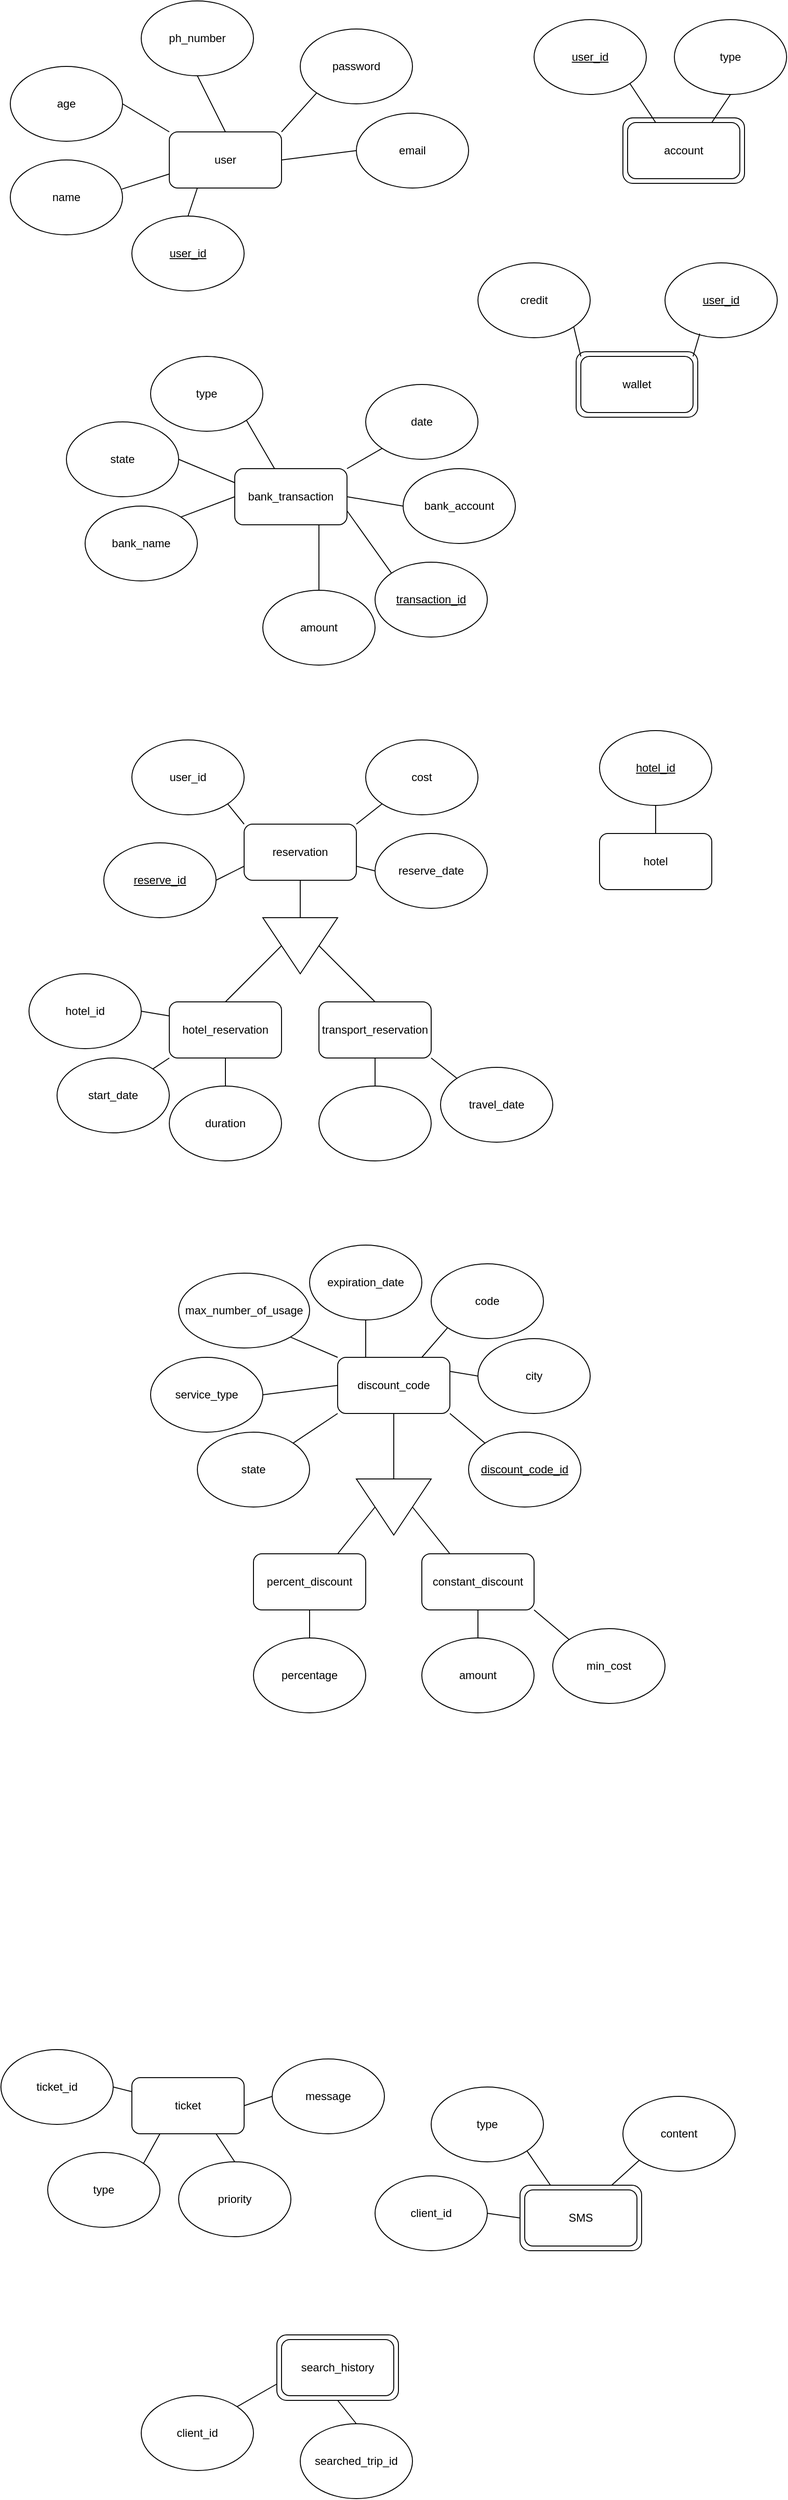 <mxfile version="24.4.4" type="device">
  <diagram name="Page-1" id="wu-lQBzKNbbnTDDUON1f">
    <mxGraphModel dx="1000" dy="538" grid="1" gridSize="10" guides="1" tooltips="1" connect="1" arrows="1" fold="1" page="1" pageScale="1" pageWidth="850" pageHeight="1100" math="0" shadow="0">
      <root>
        <mxCell id="0" />
        <mxCell id="1" parent="0" />
        <mxCell id="46MIYXv6gdJtNuSLJBxN-1" value="user" style="rounded=1;whiteSpace=wrap;html=1;" parent="1" vertex="1">
          <mxGeometry x="190" y="160" width="120" height="60" as="geometry" />
        </mxCell>
        <mxCell id="46MIYXv6gdJtNuSLJBxN-2" value="ph_number" style="ellipse;whiteSpace=wrap;html=1;" parent="1" vertex="1">
          <mxGeometry x="160" y="20" width="120" height="80" as="geometry" />
        </mxCell>
        <mxCell id="46MIYXv6gdJtNuSLJBxN-3" value="password" style="ellipse;whiteSpace=wrap;html=1;" parent="1" vertex="1">
          <mxGeometry x="330" y="50" width="120" height="80" as="geometry" />
        </mxCell>
        <mxCell id="46MIYXv6gdJtNuSLJBxN-4" value="name" style="ellipse;whiteSpace=wrap;html=1;" parent="1" vertex="1">
          <mxGeometry x="20" y="190" width="120" height="80" as="geometry" />
        </mxCell>
        <mxCell id="46MIYXv6gdJtNuSLJBxN-5" value="email" style="ellipse;whiteSpace=wrap;html=1;" parent="1" vertex="1">
          <mxGeometry x="390" y="140" width="120" height="80" as="geometry" />
        </mxCell>
        <mxCell id="46MIYXv6gdJtNuSLJBxN-6" value="age" style="ellipse;whiteSpace=wrap;html=1;" parent="1" vertex="1">
          <mxGeometry x="20" y="90" width="120" height="80" as="geometry" />
        </mxCell>
        <mxCell id="46MIYXv6gdJtNuSLJBxN-8" value="" style="endArrow=none;html=1;rounded=0;exitX=0;exitY=0.75;exitDx=0;exitDy=0;entryX=0.993;entryY=0.39;entryDx=0;entryDy=0;entryPerimeter=0;" parent="1" source="46MIYXv6gdJtNuSLJBxN-1" target="46MIYXv6gdJtNuSLJBxN-4" edge="1">
          <mxGeometry width="50" height="50" relative="1" as="geometry">
            <mxPoint x="290" y="240" as="sourcePoint" />
            <mxPoint x="340" y="190" as="targetPoint" />
          </mxGeometry>
        </mxCell>
        <mxCell id="46MIYXv6gdJtNuSLJBxN-9" value="" style="endArrow=none;html=1;rounded=0;entryX=0;entryY=0;entryDx=0;entryDy=0;exitX=1;exitY=0.5;exitDx=0;exitDy=0;" parent="1" source="46MIYXv6gdJtNuSLJBxN-6" target="46MIYXv6gdJtNuSLJBxN-1" edge="1">
          <mxGeometry width="50" height="50" relative="1" as="geometry">
            <mxPoint x="290" y="240" as="sourcePoint" />
            <mxPoint x="340" y="190" as="targetPoint" />
          </mxGeometry>
        </mxCell>
        <mxCell id="46MIYXv6gdJtNuSLJBxN-10" value="" style="endArrow=none;html=1;rounded=0;entryX=0.5;entryY=0;entryDx=0;entryDy=0;exitX=0.5;exitY=1;exitDx=0;exitDy=0;" parent="1" source="46MIYXv6gdJtNuSLJBxN-2" target="46MIYXv6gdJtNuSLJBxN-1" edge="1">
          <mxGeometry width="50" height="50" relative="1" as="geometry">
            <mxPoint x="290" y="240" as="sourcePoint" />
            <mxPoint x="340" y="190" as="targetPoint" />
          </mxGeometry>
        </mxCell>
        <mxCell id="46MIYXv6gdJtNuSLJBxN-11" value="" style="endArrow=none;html=1;rounded=0;entryX=0;entryY=1;entryDx=0;entryDy=0;exitX=1;exitY=0;exitDx=0;exitDy=0;" parent="1" source="46MIYXv6gdJtNuSLJBxN-1" target="46MIYXv6gdJtNuSLJBxN-3" edge="1">
          <mxGeometry width="50" height="50" relative="1" as="geometry">
            <mxPoint x="290" y="240" as="sourcePoint" />
            <mxPoint x="340" y="190" as="targetPoint" />
          </mxGeometry>
        </mxCell>
        <mxCell id="46MIYXv6gdJtNuSLJBxN-12" value="" style="endArrow=none;html=1;rounded=0;exitX=1;exitY=0.5;exitDx=0;exitDy=0;entryX=0;entryY=0.5;entryDx=0;entryDy=0;" parent="1" source="46MIYXv6gdJtNuSLJBxN-1" target="46MIYXv6gdJtNuSLJBxN-5" edge="1">
          <mxGeometry width="50" height="50" relative="1" as="geometry">
            <mxPoint x="290" y="240" as="sourcePoint" />
            <mxPoint x="340" y="190" as="targetPoint" />
          </mxGeometry>
        </mxCell>
        <mxCell id="46MIYXv6gdJtNuSLJBxN-13" value="account" style="rounded=1;whiteSpace=wrap;html=1;" parent="1" vertex="1">
          <mxGeometry x="680" y="150" width="120" height="60" as="geometry" />
        </mxCell>
        <mxCell id="46MIYXv6gdJtNuSLJBxN-14" value="&lt;u&gt;user_id&lt;/u&gt;" style="ellipse;whiteSpace=wrap;html=1;" parent="1" vertex="1">
          <mxGeometry x="150" y="250" width="120" height="80" as="geometry" />
        </mxCell>
        <mxCell id="46MIYXv6gdJtNuSLJBxN-15" value="" style="endArrow=none;html=1;rounded=0;entryX=0.25;entryY=1;entryDx=0;entryDy=0;exitX=0.5;exitY=0;exitDx=0;exitDy=0;" parent="1" source="46MIYXv6gdJtNuSLJBxN-14" target="46MIYXv6gdJtNuSLJBxN-1" edge="1">
          <mxGeometry width="50" height="50" relative="1" as="geometry">
            <mxPoint x="390" y="350" as="sourcePoint" />
            <mxPoint x="440" y="300" as="targetPoint" />
          </mxGeometry>
        </mxCell>
        <mxCell id="46MIYXv6gdJtNuSLJBxN-16" value="&lt;u&gt;user_id&lt;/u&gt;" style="ellipse;whiteSpace=wrap;html=1;" parent="1" vertex="1">
          <mxGeometry x="580" y="40" width="120" height="80" as="geometry" />
        </mxCell>
        <mxCell id="46MIYXv6gdJtNuSLJBxN-17" value="type" style="ellipse;whiteSpace=wrap;html=1;" parent="1" vertex="1">
          <mxGeometry x="730" y="40" width="120" height="80" as="geometry" />
        </mxCell>
        <mxCell id="46MIYXv6gdJtNuSLJBxN-18" value="" style="endArrow=none;html=1;rounded=0;entryX=1;entryY=1;entryDx=0;entryDy=0;exitX=0.25;exitY=0;exitDx=0;exitDy=0;" parent="1" source="46MIYXv6gdJtNuSLJBxN-13" target="46MIYXv6gdJtNuSLJBxN-16" edge="1">
          <mxGeometry width="50" height="50" relative="1" as="geometry">
            <mxPoint x="540" y="140" as="sourcePoint" />
            <mxPoint x="590" y="90" as="targetPoint" />
          </mxGeometry>
        </mxCell>
        <mxCell id="46MIYXv6gdJtNuSLJBxN-19" value="" style="endArrow=none;html=1;rounded=0;entryX=0.75;entryY=0;entryDx=0;entryDy=0;exitX=0.5;exitY=1;exitDx=0;exitDy=0;" parent="1" source="46MIYXv6gdJtNuSLJBxN-17" target="46MIYXv6gdJtNuSLJBxN-13" edge="1">
          <mxGeometry width="50" height="50" relative="1" as="geometry">
            <mxPoint x="540" y="140" as="sourcePoint" />
            <mxPoint x="590" y="90" as="targetPoint" />
          </mxGeometry>
        </mxCell>
        <mxCell id="46MIYXv6gdJtNuSLJBxN-20" value="wallet" style="rounded=1;whiteSpace=wrap;html=1;" parent="1" vertex="1">
          <mxGeometry x="630" y="400" width="120" height="60" as="geometry" />
        </mxCell>
        <mxCell id="46MIYXv6gdJtNuSLJBxN-21" value="credit" style="ellipse;whiteSpace=wrap;html=1;" parent="1" vertex="1">
          <mxGeometry x="520" y="300" width="120" height="80" as="geometry" />
        </mxCell>
        <mxCell id="46MIYXv6gdJtNuSLJBxN-22" value="&lt;u&gt;user_id&lt;/u&gt;" style="ellipse;whiteSpace=wrap;html=1;" parent="1" vertex="1">
          <mxGeometry x="720" y="300" width="120" height="80" as="geometry" />
        </mxCell>
        <mxCell id="46MIYXv6gdJtNuSLJBxN-23" value="" style="endArrow=none;html=1;rounded=0;entryX=0;entryY=0;entryDx=0;entryDy=0;exitX=1;exitY=1;exitDx=0;exitDy=0;" parent="1" source="46MIYXv6gdJtNuSLJBxN-21" target="46MIYXv6gdJtNuSLJBxN-20" edge="1">
          <mxGeometry width="50" height="50" relative="1" as="geometry">
            <mxPoint x="460" y="420" as="sourcePoint" />
            <mxPoint x="510" y="370" as="targetPoint" />
          </mxGeometry>
        </mxCell>
        <mxCell id="46MIYXv6gdJtNuSLJBxN-24" value="" style="endArrow=none;html=1;rounded=0;entryX=1;entryY=0;entryDx=0;entryDy=0;exitX=0.31;exitY=0.945;exitDx=0;exitDy=0;exitPerimeter=0;" parent="1" source="46MIYXv6gdJtNuSLJBxN-22" target="46MIYXv6gdJtNuSLJBxN-20" edge="1">
          <mxGeometry width="50" height="50" relative="1" as="geometry">
            <mxPoint x="460" y="420" as="sourcePoint" />
            <mxPoint x="510" y="370" as="targetPoint" />
          </mxGeometry>
        </mxCell>
        <mxCell id="46MIYXv6gdJtNuSLJBxN-25" value="bank_transaction" style="rounded=1;whiteSpace=wrap;html=1;" parent="1" vertex="1">
          <mxGeometry x="260" y="520" width="120" height="60" as="geometry" />
        </mxCell>
        <mxCell id="46MIYXv6gdJtNuSLJBxN-28" value="amount" style="ellipse;whiteSpace=wrap;html=1;" parent="1" vertex="1">
          <mxGeometry x="290" y="650" width="120" height="80" as="geometry" />
        </mxCell>
        <mxCell id="46MIYXv6gdJtNuSLJBxN-30" value="" style="endArrow=none;html=1;rounded=0;exitX=0.75;exitY=1;exitDx=0;exitDy=0;entryX=0.5;entryY=0;entryDx=0;entryDy=0;" parent="1" source="46MIYXv6gdJtNuSLJBxN-25" target="46MIYXv6gdJtNuSLJBxN-28" edge="1">
          <mxGeometry width="50" height="50" relative="1" as="geometry">
            <mxPoint x="490" y="470" as="sourcePoint" />
            <mxPoint x="540" y="420" as="targetPoint" />
          </mxGeometry>
        </mxCell>
        <mxCell id="46MIYXv6gdJtNuSLJBxN-31" value="reservation" style="rounded=1;whiteSpace=wrap;html=1;" parent="1" vertex="1">
          <mxGeometry x="270" y="900" width="120" height="60" as="geometry" />
        </mxCell>
        <mxCell id="46MIYXv6gdJtNuSLJBxN-32" value="cost" style="ellipse;whiteSpace=wrap;html=1;" parent="1" vertex="1">
          <mxGeometry x="400" y="810" width="120" height="80" as="geometry" />
        </mxCell>
        <mxCell id="QLzX7DmUl6CiqhcPxt4L-2" value="" style="triangle;whiteSpace=wrap;html=1;rotation=90;" vertex="1" parent="1">
          <mxGeometry x="300" y="990" width="60" height="80" as="geometry" />
        </mxCell>
        <mxCell id="QLzX7DmUl6CiqhcPxt4L-3" value="" style="endArrow=none;html=1;rounded=0;exitX=0.5;exitY=1;exitDx=0;exitDy=0;entryX=0;entryY=0.5;entryDx=0;entryDy=0;" edge="1" parent="1" source="46MIYXv6gdJtNuSLJBxN-31" target="QLzX7DmUl6CiqhcPxt4L-2">
          <mxGeometry width="50" height="50" relative="1" as="geometry">
            <mxPoint x="340" y="930" as="sourcePoint" />
            <mxPoint x="390" y="880" as="targetPoint" />
          </mxGeometry>
        </mxCell>
        <mxCell id="QLzX7DmUl6CiqhcPxt4L-4" value="hotel_reservation" style="rounded=1;whiteSpace=wrap;html=1;" vertex="1" parent="1">
          <mxGeometry x="190" y="1090" width="120" height="60" as="geometry" />
        </mxCell>
        <mxCell id="QLzX7DmUl6CiqhcPxt4L-5" value="transport_reservation" style="rounded=1;whiteSpace=wrap;html=1;" vertex="1" parent="1">
          <mxGeometry x="350" y="1090" width="120" height="60" as="geometry" />
        </mxCell>
        <mxCell id="QLzX7DmUl6CiqhcPxt4L-6" value="" style="endArrow=none;html=1;rounded=0;exitX=0.5;exitY=1;exitDx=0;exitDy=0;entryX=0.5;entryY=0;entryDx=0;entryDy=0;" edge="1" parent="1" source="QLzX7DmUl6CiqhcPxt4L-2" target="QLzX7DmUl6CiqhcPxt4L-4">
          <mxGeometry width="50" height="50" relative="1" as="geometry">
            <mxPoint x="340" y="930" as="sourcePoint" />
            <mxPoint x="390" y="880" as="targetPoint" />
          </mxGeometry>
        </mxCell>
        <mxCell id="QLzX7DmUl6CiqhcPxt4L-7" value="" style="endArrow=none;html=1;rounded=0;exitX=0.5;exitY=0;exitDx=0;exitDy=0;entryX=0.5;entryY=0;entryDx=0;entryDy=0;" edge="1" parent="1" source="QLzX7DmUl6CiqhcPxt4L-2" target="QLzX7DmUl6CiqhcPxt4L-5">
          <mxGeometry width="50" height="50" relative="1" as="geometry">
            <mxPoint x="340" y="930" as="sourcePoint" />
            <mxPoint x="390" y="880" as="targetPoint" />
          </mxGeometry>
        </mxCell>
        <mxCell id="QLzX7DmUl6CiqhcPxt4L-9" value="" style="endArrow=none;html=1;rounded=0;entryX=1;entryY=0;entryDx=0;entryDy=0;exitX=0;exitY=1;exitDx=0;exitDy=0;" edge="1" parent="1" source="46MIYXv6gdJtNuSLJBxN-32" target="46MIYXv6gdJtNuSLJBxN-31">
          <mxGeometry width="50" height="50" relative="1" as="geometry">
            <mxPoint x="340" y="1040" as="sourcePoint" />
            <mxPoint x="390" y="990" as="targetPoint" />
          </mxGeometry>
        </mxCell>
        <mxCell id="QLzX7DmUl6CiqhcPxt4L-10" value="user_id" style="ellipse;whiteSpace=wrap;html=1;" vertex="1" parent="1">
          <mxGeometry x="150" y="810" width="120" height="80" as="geometry" />
        </mxCell>
        <mxCell id="QLzX7DmUl6CiqhcPxt4L-11" value="" style="endArrow=none;html=1;rounded=0;exitX=1;exitY=1;exitDx=0;exitDy=0;entryX=0;entryY=0;entryDx=0;entryDy=0;" edge="1" parent="1" source="QLzX7DmUl6CiqhcPxt4L-10" target="46MIYXv6gdJtNuSLJBxN-31">
          <mxGeometry width="50" height="50" relative="1" as="geometry">
            <mxPoint x="340" y="940" as="sourcePoint" />
            <mxPoint x="390" y="890" as="targetPoint" />
          </mxGeometry>
        </mxCell>
        <mxCell id="QLzX7DmUl6CiqhcPxt4L-12" value="hotel_id" style="ellipse;whiteSpace=wrap;html=1;" vertex="1" parent="1">
          <mxGeometry x="40" y="1060" width="120" height="80" as="geometry" />
        </mxCell>
        <mxCell id="QLzX7DmUl6CiqhcPxt4L-14" value="hotel" style="rounded=1;whiteSpace=wrap;html=1;" vertex="1" parent="1">
          <mxGeometry x="650" y="910" width="120" height="60" as="geometry" />
        </mxCell>
        <mxCell id="QLzX7DmUl6CiqhcPxt4L-15" value="start_date" style="ellipse;whiteSpace=wrap;html=1;" vertex="1" parent="1">
          <mxGeometry x="70" y="1150" width="120" height="80" as="geometry" />
        </mxCell>
        <mxCell id="QLzX7DmUl6CiqhcPxt4L-16" value="duration" style="ellipse;whiteSpace=wrap;html=1;" vertex="1" parent="1">
          <mxGeometry x="190" y="1180" width="120" height="80" as="geometry" />
        </mxCell>
        <mxCell id="QLzX7DmUl6CiqhcPxt4L-17" value="reserve_date" style="ellipse;whiteSpace=wrap;html=1;" vertex="1" parent="1">
          <mxGeometry x="410" y="910" width="120" height="80" as="geometry" />
        </mxCell>
        <mxCell id="QLzX7DmUl6CiqhcPxt4L-18" value="&lt;u&gt;reserve_id&lt;/u&gt;" style="ellipse;whiteSpace=wrap;html=1;" vertex="1" parent="1">
          <mxGeometry x="120" y="920" width="120" height="80" as="geometry" />
        </mxCell>
        <mxCell id="QLzX7DmUl6CiqhcPxt4L-19" value="" style="ellipse;whiteSpace=wrap;html=1;" vertex="1" parent="1">
          <mxGeometry x="350" y="1180" width="120" height="80" as="geometry" />
        </mxCell>
        <mxCell id="QLzX7DmUl6CiqhcPxt4L-20" value="travel_date" style="ellipse;whiteSpace=wrap;html=1;" vertex="1" parent="1">
          <mxGeometry x="480" y="1160" width="120" height="80" as="geometry" />
        </mxCell>
        <mxCell id="QLzX7DmUl6CiqhcPxt4L-21" value="" style="endArrow=none;html=1;rounded=0;exitX=0;exitY=1;exitDx=0;exitDy=0;entryX=1;entryY=0;entryDx=0;entryDy=0;" edge="1" parent="1" source="QLzX7DmUl6CiqhcPxt4L-4" target="QLzX7DmUl6CiqhcPxt4L-15">
          <mxGeometry width="50" height="50" relative="1" as="geometry">
            <mxPoint x="340" y="1030" as="sourcePoint" />
            <mxPoint x="390" y="980" as="targetPoint" />
          </mxGeometry>
        </mxCell>
        <mxCell id="QLzX7DmUl6CiqhcPxt4L-22" value="" style="endArrow=none;html=1;rounded=0;entryX=0;entryY=0.5;entryDx=0;entryDy=0;exitX=1;exitY=0.75;exitDx=0;exitDy=0;" edge="1" parent="1" source="46MIYXv6gdJtNuSLJBxN-31" target="QLzX7DmUl6CiqhcPxt4L-17">
          <mxGeometry width="50" height="50" relative="1" as="geometry">
            <mxPoint x="340" y="1030" as="sourcePoint" />
            <mxPoint x="390" y="980" as="targetPoint" />
          </mxGeometry>
        </mxCell>
        <mxCell id="QLzX7DmUl6CiqhcPxt4L-23" value="" style="endArrow=none;html=1;rounded=0;exitX=1;exitY=0.5;exitDx=0;exitDy=0;entryX=0;entryY=0.25;entryDx=0;entryDy=0;" edge="1" parent="1" source="QLzX7DmUl6CiqhcPxt4L-12" target="QLzX7DmUl6CiqhcPxt4L-4">
          <mxGeometry width="50" height="50" relative="1" as="geometry">
            <mxPoint x="340" y="1030" as="sourcePoint" />
            <mxPoint x="180" y="1110" as="targetPoint" />
          </mxGeometry>
        </mxCell>
        <mxCell id="QLzX7DmUl6CiqhcPxt4L-24" value="" style="endArrow=none;html=1;rounded=0;exitX=1;exitY=0.5;exitDx=0;exitDy=0;entryX=0;entryY=0.75;entryDx=0;entryDy=0;" edge="1" parent="1" source="QLzX7DmUl6CiqhcPxt4L-18" target="46MIYXv6gdJtNuSLJBxN-31">
          <mxGeometry width="50" height="50" relative="1" as="geometry">
            <mxPoint x="340" y="1030" as="sourcePoint" />
            <mxPoint x="390" y="980" as="targetPoint" />
          </mxGeometry>
        </mxCell>
        <mxCell id="QLzX7DmUl6CiqhcPxt4L-25" value="" style="endArrow=none;html=1;rounded=0;entryX=1;entryY=1;entryDx=0;entryDy=0;exitX=0;exitY=0;exitDx=0;exitDy=0;" edge="1" parent="1" source="QLzX7DmUl6CiqhcPxt4L-20" target="QLzX7DmUl6CiqhcPxt4L-5">
          <mxGeometry width="50" height="50" relative="1" as="geometry">
            <mxPoint x="340" y="1030" as="sourcePoint" />
            <mxPoint x="390" y="980" as="targetPoint" />
          </mxGeometry>
        </mxCell>
        <mxCell id="QLzX7DmUl6CiqhcPxt4L-26" value="" style="endArrow=none;html=1;rounded=0;entryX=0.5;entryY=1;entryDx=0;entryDy=0;exitX=0.5;exitY=0;exitDx=0;exitDy=0;" edge="1" parent="1" source="QLzX7DmUl6CiqhcPxt4L-19" target="QLzX7DmUl6CiqhcPxt4L-5">
          <mxGeometry width="50" height="50" relative="1" as="geometry">
            <mxPoint x="340" y="1030" as="sourcePoint" />
            <mxPoint x="390" y="980" as="targetPoint" />
          </mxGeometry>
        </mxCell>
        <mxCell id="QLzX7DmUl6CiqhcPxt4L-27" value="" style="endArrow=none;html=1;rounded=0;exitX=0.5;exitY=1;exitDx=0;exitDy=0;entryX=0.5;entryY=0;entryDx=0;entryDy=0;" edge="1" parent="1" source="QLzX7DmUl6CiqhcPxt4L-4" target="QLzX7DmUl6CiqhcPxt4L-16">
          <mxGeometry width="50" height="50" relative="1" as="geometry">
            <mxPoint x="340" y="1030" as="sourcePoint" />
            <mxPoint x="390" y="980" as="targetPoint" />
          </mxGeometry>
        </mxCell>
        <mxCell id="QLzX7DmUl6CiqhcPxt4L-28" value="&lt;u&gt;hotel_id&lt;/u&gt;" style="ellipse;whiteSpace=wrap;html=1;" vertex="1" parent="1">
          <mxGeometry x="650" y="800" width="120" height="80" as="geometry" />
        </mxCell>
        <mxCell id="QLzX7DmUl6CiqhcPxt4L-29" value="" style="endArrow=none;html=1;rounded=0;entryX=0.5;entryY=0;entryDx=0;entryDy=0;exitX=0.5;exitY=1;exitDx=0;exitDy=0;" edge="1" parent="1" source="QLzX7DmUl6CiqhcPxt4L-28" target="QLzX7DmUl6CiqhcPxt4L-14">
          <mxGeometry width="50" height="50" relative="1" as="geometry">
            <mxPoint x="350" y="950" as="sourcePoint" />
            <mxPoint x="400" y="900" as="targetPoint" />
          </mxGeometry>
        </mxCell>
        <mxCell id="QLzX7DmUl6CiqhcPxt4L-32" value="bank_name" style="ellipse;whiteSpace=wrap;html=1;" vertex="1" parent="1">
          <mxGeometry x="100" y="560" width="120" height="80" as="geometry" />
        </mxCell>
        <mxCell id="QLzX7DmUl6CiqhcPxt4L-33" value="" style="endArrow=none;html=1;rounded=0;exitX=1;exitY=0;exitDx=0;exitDy=0;entryX=0;entryY=0.5;entryDx=0;entryDy=0;" edge="1" parent="1" source="QLzX7DmUl6CiqhcPxt4L-32" target="46MIYXv6gdJtNuSLJBxN-25">
          <mxGeometry width="50" height="50" relative="1" as="geometry">
            <mxPoint x="430" y="410" as="sourcePoint" />
            <mxPoint x="480" y="360" as="targetPoint" />
          </mxGeometry>
        </mxCell>
        <mxCell id="QLzX7DmUl6CiqhcPxt4L-34" value="&lt;u&gt;transaction_id&lt;/u&gt;" style="ellipse;whiteSpace=wrap;html=1;" vertex="1" parent="1">
          <mxGeometry x="410" y="620" width="120" height="80" as="geometry" />
        </mxCell>
        <mxCell id="QLzX7DmUl6CiqhcPxt4L-35" value="" style="endArrow=none;html=1;rounded=0;exitX=1;exitY=0.75;exitDx=0;exitDy=0;entryX=0;entryY=0;entryDx=0;entryDy=0;" edge="1" parent="1" source="46MIYXv6gdJtNuSLJBxN-25" target="QLzX7DmUl6CiqhcPxt4L-34">
          <mxGeometry width="50" height="50" relative="1" as="geometry">
            <mxPoint x="430" y="630" as="sourcePoint" />
            <mxPoint x="480" y="580" as="targetPoint" />
          </mxGeometry>
        </mxCell>
        <mxCell id="QLzX7DmUl6CiqhcPxt4L-36" value="bank_account" style="ellipse;whiteSpace=wrap;html=1;" vertex="1" parent="1">
          <mxGeometry x="440" y="520" width="120" height="80" as="geometry" />
        </mxCell>
        <mxCell id="QLzX7DmUl6CiqhcPxt4L-37" value="" style="endArrow=none;html=1;rounded=0;exitX=1;exitY=0.5;exitDx=0;exitDy=0;entryX=0;entryY=0.5;entryDx=0;entryDy=0;" edge="1" parent="1" source="46MIYXv6gdJtNuSLJBxN-25" target="QLzX7DmUl6CiqhcPxt4L-36">
          <mxGeometry width="50" height="50" relative="1" as="geometry">
            <mxPoint x="430" y="630" as="sourcePoint" />
            <mxPoint x="480" y="580" as="targetPoint" />
          </mxGeometry>
        </mxCell>
        <mxCell id="QLzX7DmUl6CiqhcPxt4L-38" value="state" style="ellipse;whiteSpace=wrap;html=1;" vertex="1" parent="1">
          <mxGeometry x="80" y="470" width="120" height="80" as="geometry" />
        </mxCell>
        <mxCell id="QLzX7DmUl6CiqhcPxt4L-39" value="" style="endArrow=none;html=1;rounded=0;exitX=1;exitY=0.5;exitDx=0;exitDy=0;entryX=0;entryY=0.25;entryDx=0;entryDy=0;" edge="1" parent="1" source="QLzX7DmUl6CiqhcPxt4L-38" target="46MIYXv6gdJtNuSLJBxN-25">
          <mxGeometry width="50" height="50" relative="1" as="geometry">
            <mxPoint x="430" y="590" as="sourcePoint" />
            <mxPoint x="480" y="540" as="targetPoint" />
          </mxGeometry>
        </mxCell>
        <mxCell id="QLzX7DmUl6CiqhcPxt4L-43" value="date" style="ellipse;whiteSpace=wrap;html=1;" vertex="1" parent="1">
          <mxGeometry x="400" y="430" width="120" height="80" as="geometry" />
        </mxCell>
        <mxCell id="QLzX7DmUl6CiqhcPxt4L-44" value="" style="endArrow=none;html=1;rounded=0;exitX=1;exitY=0;exitDx=0;exitDy=0;entryX=0;entryY=1;entryDx=0;entryDy=0;" edge="1" parent="1" source="46MIYXv6gdJtNuSLJBxN-25" target="QLzX7DmUl6CiqhcPxt4L-43">
          <mxGeometry width="50" height="50" relative="1" as="geometry">
            <mxPoint x="450" y="540" as="sourcePoint" />
            <mxPoint x="500" y="490" as="targetPoint" />
          </mxGeometry>
        </mxCell>
        <mxCell id="QLzX7DmUl6CiqhcPxt4L-45" value="type" style="ellipse;whiteSpace=wrap;html=1;" vertex="1" parent="1">
          <mxGeometry x="170" y="400" width="120" height="80" as="geometry" />
        </mxCell>
        <mxCell id="QLzX7DmUl6CiqhcPxt4L-46" value="" style="endArrow=none;html=1;rounded=0;exitX=1;exitY=1;exitDx=0;exitDy=0;" edge="1" parent="1" source="QLzX7DmUl6CiqhcPxt4L-45" target="46MIYXv6gdJtNuSLJBxN-25">
          <mxGeometry width="50" height="50" relative="1" as="geometry">
            <mxPoint x="450" y="680" as="sourcePoint" />
            <mxPoint x="500" y="630" as="targetPoint" />
          </mxGeometry>
        </mxCell>
        <mxCell id="QLzX7DmUl6CiqhcPxt4L-53" value="" style="rounded=1;whiteSpace=wrap;html=1;fillColor=none;" vertex="1" parent="1">
          <mxGeometry x="675" y="145" width="130" height="70" as="geometry" />
        </mxCell>
        <mxCell id="QLzX7DmUl6CiqhcPxt4L-54" value="discount_code" style="rounded=1;whiteSpace=wrap;html=1;" vertex="1" parent="1">
          <mxGeometry x="370" y="1470" width="120" height="60" as="geometry" />
        </mxCell>
        <mxCell id="QLzX7DmUl6CiqhcPxt4L-55" value="code" style="ellipse;whiteSpace=wrap;html=1;" vertex="1" parent="1">
          <mxGeometry x="470" y="1370" width="120" height="80" as="geometry" />
        </mxCell>
        <mxCell id="QLzX7DmUl6CiqhcPxt4L-56" value="expiration_date" style="ellipse;whiteSpace=wrap;html=1;" vertex="1" parent="1">
          <mxGeometry x="340" y="1350" width="120" height="80" as="geometry" />
        </mxCell>
        <mxCell id="QLzX7DmUl6CiqhcPxt4L-57" value="max_number_of_usage" style="ellipse;whiteSpace=wrap;html=1;" vertex="1" parent="1">
          <mxGeometry x="200" y="1380" width="140" height="80" as="geometry" />
        </mxCell>
        <mxCell id="QLzX7DmUl6CiqhcPxt4L-58" value="city" style="ellipse;whiteSpace=wrap;html=1;" vertex="1" parent="1">
          <mxGeometry x="520" y="1450" width="120" height="80" as="geometry" />
        </mxCell>
        <mxCell id="QLzX7DmUl6CiqhcPxt4L-59" value="service_type" style="ellipse;whiteSpace=wrap;html=1;" vertex="1" parent="1">
          <mxGeometry x="170" y="1470" width="120" height="80" as="geometry" />
        </mxCell>
        <mxCell id="QLzX7DmUl6CiqhcPxt4L-60" value="" style="triangle;whiteSpace=wrap;html=1;rotation=90;" vertex="1" parent="1">
          <mxGeometry x="400" y="1590" width="60" height="80" as="geometry" />
        </mxCell>
        <mxCell id="QLzX7DmUl6CiqhcPxt4L-61" value="constant_discount" style="rounded=1;whiteSpace=wrap;html=1;" vertex="1" parent="1">
          <mxGeometry x="460" y="1680" width="120" height="60" as="geometry" />
        </mxCell>
        <mxCell id="QLzX7DmUl6CiqhcPxt4L-62" value="percent_discount" style="rounded=1;whiteSpace=wrap;html=1;" vertex="1" parent="1">
          <mxGeometry x="280" y="1680" width="120" height="60" as="geometry" />
        </mxCell>
        <mxCell id="QLzX7DmUl6CiqhcPxt4L-63" value="amount" style="ellipse;whiteSpace=wrap;html=1;" vertex="1" parent="1">
          <mxGeometry x="460" y="1770" width="120" height="80" as="geometry" />
        </mxCell>
        <mxCell id="QLzX7DmUl6CiqhcPxt4L-64" value="percentage" style="ellipse;whiteSpace=wrap;html=1;" vertex="1" parent="1">
          <mxGeometry x="280" y="1770" width="120" height="80" as="geometry" />
        </mxCell>
        <mxCell id="QLzX7DmUl6CiqhcPxt4L-65" value="" style="endArrow=none;html=1;rounded=0;exitX=0.5;exitY=1;exitDx=0;exitDy=0;entryX=0;entryY=0.5;entryDx=0;entryDy=0;" edge="1" parent="1" source="QLzX7DmUl6CiqhcPxt4L-54" target="QLzX7DmUl6CiqhcPxt4L-60">
          <mxGeometry width="50" height="50" relative="1" as="geometry">
            <mxPoint x="410" y="1560" as="sourcePoint" />
            <mxPoint x="460" y="1510" as="targetPoint" />
          </mxGeometry>
        </mxCell>
        <mxCell id="QLzX7DmUl6CiqhcPxt4L-66" value="" style="endArrow=none;html=1;rounded=0;exitX=0.5;exitY=1;exitDx=0;exitDy=0;entryX=0.75;entryY=0;entryDx=0;entryDy=0;" edge="1" parent="1" source="QLzX7DmUl6CiqhcPxt4L-60" target="QLzX7DmUl6CiqhcPxt4L-62">
          <mxGeometry width="50" height="50" relative="1" as="geometry">
            <mxPoint x="410" y="1560" as="sourcePoint" />
            <mxPoint x="460" y="1510" as="targetPoint" />
          </mxGeometry>
        </mxCell>
        <mxCell id="QLzX7DmUl6CiqhcPxt4L-67" value="" style="endArrow=none;html=1;rounded=0;exitX=0.5;exitY=0;exitDx=0;exitDy=0;entryX=0.25;entryY=0;entryDx=0;entryDy=0;" edge="1" parent="1" source="QLzX7DmUl6CiqhcPxt4L-60" target="QLzX7DmUl6CiqhcPxt4L-61">
          <mxGeometry width="50" height="50" relative="1" as="geometry">
            <mxPoint x="410" y="1560" as="sourcePoint" />
            <mxPoint x="460" y="1510" as="targetPoint" />
          </mxGeometry>
        </mxCell>
        <mxCell id="QLzX7DmUl6CiqhcPxt4L-68" value="" style="endArrow=none;html=1;rounded=0;entryX=0.5;entryY=1;entryDx=0;entryDy=0;exitX=0.5;exitY=0;exitDx=0;exitDy=0;" edge="1" parent="1" source="QLzX7DmUl6CiqhcPxt4L-64" target="QLzX7DmUl6CiqhcPxt4L-62">
          <mxGeometry width="50" height="50" relative="1" as="geometry">
            <mxPoint x="410" y="1590" as="sourcePoint" />
            <mxPoint x="460" y="1540" as="targetPoint" />
          </mxGeometry>
        </mxCell>
        <mxCell id="QLzX7DmUl6CiqhcPxt4L-69" value="" style="endArrow=none;html=1;rounded=0;exitX=0.5;exitY=1;exitDx=0;exitDy=0;entryX=0.5;entryY=0;entryDx=0;entryDy=0;" edge="1" parent="1" source="QLzX7DmUl6CiqhcPxt4L-61" target="QLzX7DmUl6CiqhcPxt4L-63">
          <mxGeometry width="50" height="50" relative="1" as="geometry">
            <mxPoint x="500" y="1790" as="sourcePoint" />
            <mxPoint x="460" y="1730" as="targetPoint" />
          </mxGeometry>
        </mxCell>
        <mxCell id="QLzX7DmUl6CiqhcPxt4L-70" value="min_cost" style="ellipse;whiteSpace=wrap;html=1;" vertex="1" parent="1">
          <mxGeometry x="600" y="1760" width="120" height="80" as="geometry" />
        </mxCell>
        <mxCell id="QLzX7DmUl6CiqhcPxt4L-71" value="" style="endArrow=none;html=1;rounded=0;entryX=1;entryY=1;entryDx=0;entryDy=0;exitX=0;exitY=0;exitDx=0;exitDy=0;" edge="1" parent="1" source="QLzX7DmUl6CiqhcPxt4L-70" target="QLzX7DmUl6CiqhcPxt4L-61">
          <mxGeometry width="50" height="50" relative="1" as="geometry">
            <mxPoint x="410" y="1780" as="sourcePoint" />
            <mxPoint x="460" y="1730" as="targetPoint" />
          </mxGeometry>
        </mxCell>
        <mxCell id="QLzX7DmUl6CiqhcPxt4L-75" value="&lt;u&gt;discount_code_id&lt;/u&gt;" style="ellipse;whiteSpace=wrap;html=1;" vertex="1" parent="1">
          <mxGeometry x="510" y="1550" width="120" height="80" as="geometry" />
        </mxCell>
        <mxCell id="QLzX7DmUl6CiqhcPxt4L-76" value="" style="endArrow=none;html=1;rounded=0;exitX=1;exitY=0.25;exitDx=0;exitDy=0;entryX=0;entryY=0.5;entryDx=0;entryDy=0;" edge="1" parent="1" source="QLzX7DmUl6CiqhcPxt4L-54" target="QLzX7DmUl6CiqhcPxt4L-58">
          <mxGeometry width="50" height="50" relative="1" as="geometry">
            <mxPoint x="410" y="1460" as="sourcePoint" />
            <mxPoint x="460" y="1410" as="targetPoint" />
          </mxGeometry>
        </mxCell>
        <mxCell id="QLzX7DmUl6CiqhcPxt4L-77" value="" style="endArrow=none;html=1;rounded=0;exitX=0.75;exitY=0;exitDx=0;exitDy=0;entryX=0;entryY=1;entryDx=0;entryDy=0;" edge="1" parent="1" source="QLzX7DmUl6CiqhcPxt4L-54" target="QLzX7DmUl6CiqhcPxt4L-55">
          <mxGeometry width="50" height="50" relative="1" as="geometry">
            <mxPoint x="410" y="1460" as="sourcePoint" />
            <mxPoint x="460" y="1410" as="targetPoint" />
          </mxGeometry>
        </mxCell>
        <mxCell id="QLzX7DmUl6CiqhcPxt4L-78" value="" style="endArrow=none;html=1;rounded=0;exitX=0.25;exitY=0;exitDx=0;exitDy=0;entryX=0.5;entryY=1;entryDx=0;entryDy=0;" edge="1" parent="1" source="QLzX7DmUl6CiqhcPxt4L-54" target="QLzX7DmUl6CiqhcPxt4L-56">
          <mxGeometry width="50" height="50" relative="1" as="geometry">
            <mxPoint x="410" y="1460" as="sourcePoint" />
            <mxPoint x="460" y="1410" as="targetPoint" />
          </mxGeometry>
        </mxCell>
        <mxCell id="QLzX7DmUl6CiqhcPxt4L-79" value="" style="endArrow=none;html=1;rounded=0;exitX=0;exitY=0;exitDx=0;exitDy=0;entryX=1;entryY=1;entryDx=0;entryDy=0;" edge="1" parent="1" source="QLzX7DmUl6CiqhcPxt4L-54" target="QLzX7DmUl6CiqhcPxt4L-57">
          <mxGeometry width="50" height="50" relative="1" as="geometry">
            <mxPoint x="410" y="1460" as="sourcePoint" />
            <mxPoint x="460" y="1410" as="targetPoint" />
          </mxGeometry>
        </mxCell>
        <mxCell id="QLzX7DmUl6CiqhcPxt4L-80" value="" style="endArrow=none;html=1;rounded=0;exitX=1;exitY=0.5;exitDx=0;exitDy=0;entryX=0;entryY=0.5;entryDx=0;entryDy=0;" edge="1" parent="1" source="QLzX7DmUl6CiqhcPxt4L-59" target="QLzX7DmUl6CiqhcPxt4L-54">
          <mxGeometry width="50" height="50" relative="1" as="geometry">
            <mxPoint x="410" y="1460" as="sourcePoint" />
            <mxPoint x="460" y="1410" as="targetPoint" />
          </mxGeometry>
        </mxCell>
        <mxCell id="QLzX7DmUl6CiqhcPxt4L-81" value="" style="endArrow=none;html=1;rounded=0;exitX=1;exitY=1;exitDx=0;exitDy=0;entryX=0;entryY=0;entryDx=0;entryDy=0;" edge="1" parent="1" source="QLzX7DmUl6CiqhcPxt4L-54" target="QLzX7DmUl6CiqhcPxt4L-75">
          <mxGeometry width="50" height="50" relative="1" as="geometry">
            <mxPoint x="410" y="1460" as="sourcePoint" />
            <mxPoint x="460" y="1410" as="targetPoint" />
          </mxGeometry>
        </mxCell>
        <mxCell id="QLzX7DmUl6CiqhcPxt4L-82" value="state" style="ellipse;whiteSpace=wrap;html=1;" vertex="1" parent="1">
          <mxGeometry x="220" y="1550" width="120" height="80" as="geometry" />
        </mxCell>
        <mxCell id="QLzX7DmUl6CiqhcPxt4L-83" value="" style="endArrow=none;html=1;rounded=0;exitX=1;exitY=0;exitDx=0;exitDy=0;entryX=0;entryY=1;entryDx=0;entryDy=0;" edge="1" parent="1" source="QLzX7DmUl6CiqhcPxt4L-82" target="QLzX7DmUl6CiqhcPxt4L-54">
          <mxGeometry width="50" height="50" relative="1" as="geometry">
            <mxPoint x="410" y="1560" as="sourcePoint" />
            <mxPoint x="460" y="1510" as="targetPoint" />
          </mxGeometry>
        </mxCell>
        <mxCell id="QLzX7DmUl6CiqhcPxt4L-84" value="ticket" style="rounded=1;whiteSpace=wrap;html=1;" vertex="1" parent="1">
          <mxGeometry x="150" y="2240" width="120" height="60" as="geometry" />
        </mxCell>
        <mxCell id="QLzX7DmUl6CiqhcPxt4L-85" value="message" style="ellipse;whiteSpace=wrap;html=1;" vertex="1" parent="1">
          <mxGeometry x="300" y="2220" width="120" height="80" as="geometry" />
        </mxCell>
        <mxCell id="QLzX7DmUl6CiqhcPxt4L-86" value="priority" style="ellipse;whiteSpace=wrap;html=1;" vertex="1" parent="1">
          <mxGeometry x="200" y="2330" width="120" height="80" as="geometry" />
        </mxCell>
        <mxCell id="QLzX7DmUl6CiqhcPxt4L-87" value="type" style="ellipse;whiteSpace=wrap;html=1;" vertex="1" parent="1">
          <mxGeometry x="60" y="2320" width="120" height="80" as="geometry" />
        </mxCell>
        <mxCell id="QLzX7DmUl6CiqhcPxt4L-88" value="SMS" style="rounded=1;whiteSpace=wrap;html=1;" vertex="1" parent="1">
          <mxGeometry x="570" y="2360" width="120" height="60" as="geometry" />
        </mxCell>
        <mxCell id="QLzX7DmUl6CiqhcPxt4L-89" value="type" style="ellipse;whiteSpace=wrap;html=1;" vertex="1" parent="1">
          <mxGeometry x="470" y="2250" width="120" height="80" as="geometry" />
        </mxCell>
        <mxCell id="QLzX7DmUl6CiqhcPxt4L-90" value="content" style="ellipse;whiteSpace=wrap;html=1;" vertex="1" parent="1">
          <mxGeometry x="675" y="2260" width="120" height="80" as="geometry" />
        </mxCell>
        <mxCell id="QLzX7DmUl6CiqhcPxt4L-91" value="client_id" style="ellipse;whiteSpace=wrap;html=1;" vertex="1" parent="1">
          <mxGeometry x="410" y="2345" width="120" height="80" as="geometry" />
        </mxCell>
        <mxCell id="QLzX7DmUl6CiqhcPxt4L-92" value="search_history" style="rounded=1;whiteSpace=wrap;html=1;" vertex="1" parent="1">
          <mxGeometry x="310" y="2520" width="120" height="60" as="geometry" />
        </mxCell>
        <mxCell id="QLzX7DmUl6CiqhcPxt4L-93" value="client_id" style="ellipse;whiteSpace=wrap;html=1;" vertex="1" parent="1">
          <mxGeometry x="160" y="2580" width="120" height="80" as="geometry" />
        </mxCell>
        <mxCell id="QLzX7DmUl6CiqhcPxt4L-94" value="searched_trip_id" style="ellipse;whiteSpace=wrap;html=1;" vertex="1" parent="1">
          <mxGeometry x="330" y="2610" width="120" height="80" as="geometry" />
        </mxCell>
        <mxCell id="QLzX7DmUl6CiqhcPxt4L-95" value="" style="rounded=1;whiteSpace=wrap;html=1;fillColor=none;" vertex="1" parent="1">
          <mxGeometry x="305" y="2515" width="130" height="70" as="geometry" />
        </mxCell>
        <mxCell id="QLzX7DmUl6CiqhcPxt4L-96" value="" style="rounded=1;whiteSpace=wrap;html=1;fillColor=none;" vertex="1" parent="1">
          <mxGeometry x="565" y="2355" width="130" height="70" as="geometry" />
        </mxCell>
        <mxCell id="QLzX7DmUl6CiqhcPxt4L-97" value="ticket_id" style="ellipse;whiteSpace=wrap;html=1;" vertex="1" parent="1">
          <mxGeometry x="10" y="2210" width="120" height="80" as="geometry" />
        </mxCell>
        <mxCell id="QLzX7DmUl6CiqhcPxt4L-98" value="" style="endArrow=none;html=1;rounded=0;entryX=0.25;entryY=0;entryDx=0;entryDy=0;exitX=1;exitY=1;exitDx=0;exitDy=0;" edge="1" parent="1" source="QLzX7DmUl6CiqhcPxt4L-89" target="QLzX7DmUl6CiqhcPxt4L-96">
          <mxGeometry width="50" height="50" relative="1" as="geometry">
            <mxPoint x="390" y="2430" as="sourcePoint" />
            <mxPoint x="440" y="2380" as="targetPoint" />
          </mxGeometry>
        </mxCell>
        <mxCell id="QLzX7DmUl6CiqhcPxt4L-99" value="" style="endArrow=none;html=1;rounded=0;exitX=0;exitY=0.5;exitDx=0;exitDy=0;entryX=1;entryY=0.5;entryDx=0;entryDy=0;" edge="1" parent="1" source="QLzX7DmUl6CiqhcPxt4L-96" target="QLzX7DmUl6CiqhcPxt4L-91">
          <mxGeometry width="50" height="50" relative="1" as="geometry">
            <mxPoint x="390" y="2430" as="sourcePoint" />
            <mxPoint x="440" y="2380" as="targetPoint" />
          </mxGeometry>
        </mxCell>
        <mxCell id="QLzX7DmUl6CiqhcPxt4L-100" value="" style="endArrow=none;html=1;rounded=0;exitX=1;exitY=0.5;exitDx=0;exitDy=0;entryX=0;entryY=0.5;entryDx=0;entryDy=0;" edge="1" parent="1" source="QLzX7DmUl6CiqhcPxt4L-84" target="QLzX7DmUl6CiqhcPxt4L-85">
          <mxGeometry width="50" height="50" relative="1" as="geometry">
            <mxPoint x="390" y="2430" as="sourcePoint" />
            <mxPoint x="440" y="2380" as="targetPoint" />
          </mxGeometry>
        </mxCell>
        <mxCell id="QLzX7DmUl6CiqhcPxt4L-101" value="" style="endArrow=none;html=1;rounded=0;exitX=0.75;exitY=1;exitDx=0;exitDy=0;entryX=0.5;entryY=0;entryDx=0;entryDy=0;" edge="1" parent="1" source="QLzX7DmUl6CiqhcPxt4L-84" target="QLzX7DmUl6CiqhcPxt4L-86">
          <mxGeometry width="50" height="50" relative="1" as="geometry">
            <mxPoint x="390" y="2430" as="sourcePoint" />
            <mxPoint x="440" y="2380" as="targetPoint" />
          </mxGeometry>
        </mxCell>
        <mxCell id="QLzX7DmUl6CiqhcPxt4L-102" value="" style="endArrow=none;html=1;rounded=0;exitX=0.25;exitY=1;exitDx=0;exitDy=0;entryX=1;entryY=0;entryDx=0;entryDy=0;" edge="1" parent="1" source="QLzX7DmUl6CiqhcPxt4L-84" target="QLzX7DmUl6CiqhcPxt4L-87">
          <mxGeometry width="50" height="50" relative="1" as="geometry">
            <mxPoint x="390" y="2430" as="sourcePoint" />
            <mxPoint x="440" y="2380" as="targetPoint" />
          </mxGeometry>
        </mxCell>
        <mxCell id="QLzX7DmUl6CiqhcPxt4L-103" value="" style="endArrow=none;html=1;rounded=0;exitX=0;exitY=0.25;exitDx=0;exitDy=0;entryX=1;entryY=0.5;entryDx=0;entryDy=0;" edge="1" parent="1" source="QLzX7DmUl6CiqhcPxt4L-84" target="QLzX7DmUl6CiqhcPxt4L-97">
          <mxGeometry width="50" height="50" relative="1" as="geometry">
            <mxPoint x="390" y="2430" as="sourcePoint" />
            <mxPoint x="440" y="2380" as="targetPoint" />
          </mxGeometry>
        </mxCell>
        <mxCell id="QLzX7DmUl6CiqhcPxt4L-104" value="" style="endArrow=none;html=1;rounded=0;exitX=0;exitY=1;exitDx=0;exitDy=0;" edge="1" parent="1" source="QLzX7DmUl6CiqhcPxt4L-90">
          <mxGeometry width="50" height="50" relative="1" as="geometry">
            <mxPoint x="390" y="2430" as="sourcePoint" />
            <mxPoint x="663" y="2355" as="targetPoint" />
          </mxGeometry>
        </mxCell>
        <mxCell id="QLzX7DmUl6CiqhcPxt4L-106" value="" style="endArrow=none;html=1;rounded=0;exitX=0;exitY=0.75;exitDx=0;exitDy=0;entryX=1;entryY=0;entryDx=0;entryDy=0;" edge="1" parent="1" source="QLzX7DmUl6CiqhcPxt4L-95" target="QLzX7DmUl6CiqhcPxt4L-93">
          <mxGeometry width="50" height="50" relative="1" as="geometry">
            <mxPoint x="390" y="2430" as="sourcePoint" />
            <mxPoint x="440" y="2380" as="targetPoint" />
          </mxGeometry>
        </mxCell>
        <mxCell id="QLzX7DmUl6CiqhcPxt4L-107" value="" style="endArrow=none;html=1;rounded=0;exitX=0.5;exitY=1;exitDx=0;exitDy=0;entryX=0.5;entryY=0;entryDx=0;entryDy=0;" edge="1" parent="1" source="QLzX7DmUl6CiqhcPxt4L-95" target="QLzX7DmUl6CiqhcPxt4L-94">
          <mxGeometry width="50" height="50" relative="1" as="geometry">
            <mxPoint x="390" y="2430" as="sourcePoint" />
            <mxPoint x="440" y="2380" as="targetPoint" />
          </mxGeometry>
        </mxCell>
        <mxCell id="QLzX7DmUl6CiqhcPxt4L-108" value="" style="rounded=1;whiteSpace=wrap;html=1;fillColor=none;" vertex="1" parent="1">
          <mxGeometry x="625" y="395" width="130" height="70" as="geometry" />
        </mxCell>
      </root>
    </mxGraphModel>
  </diagram>
</mxfile>
